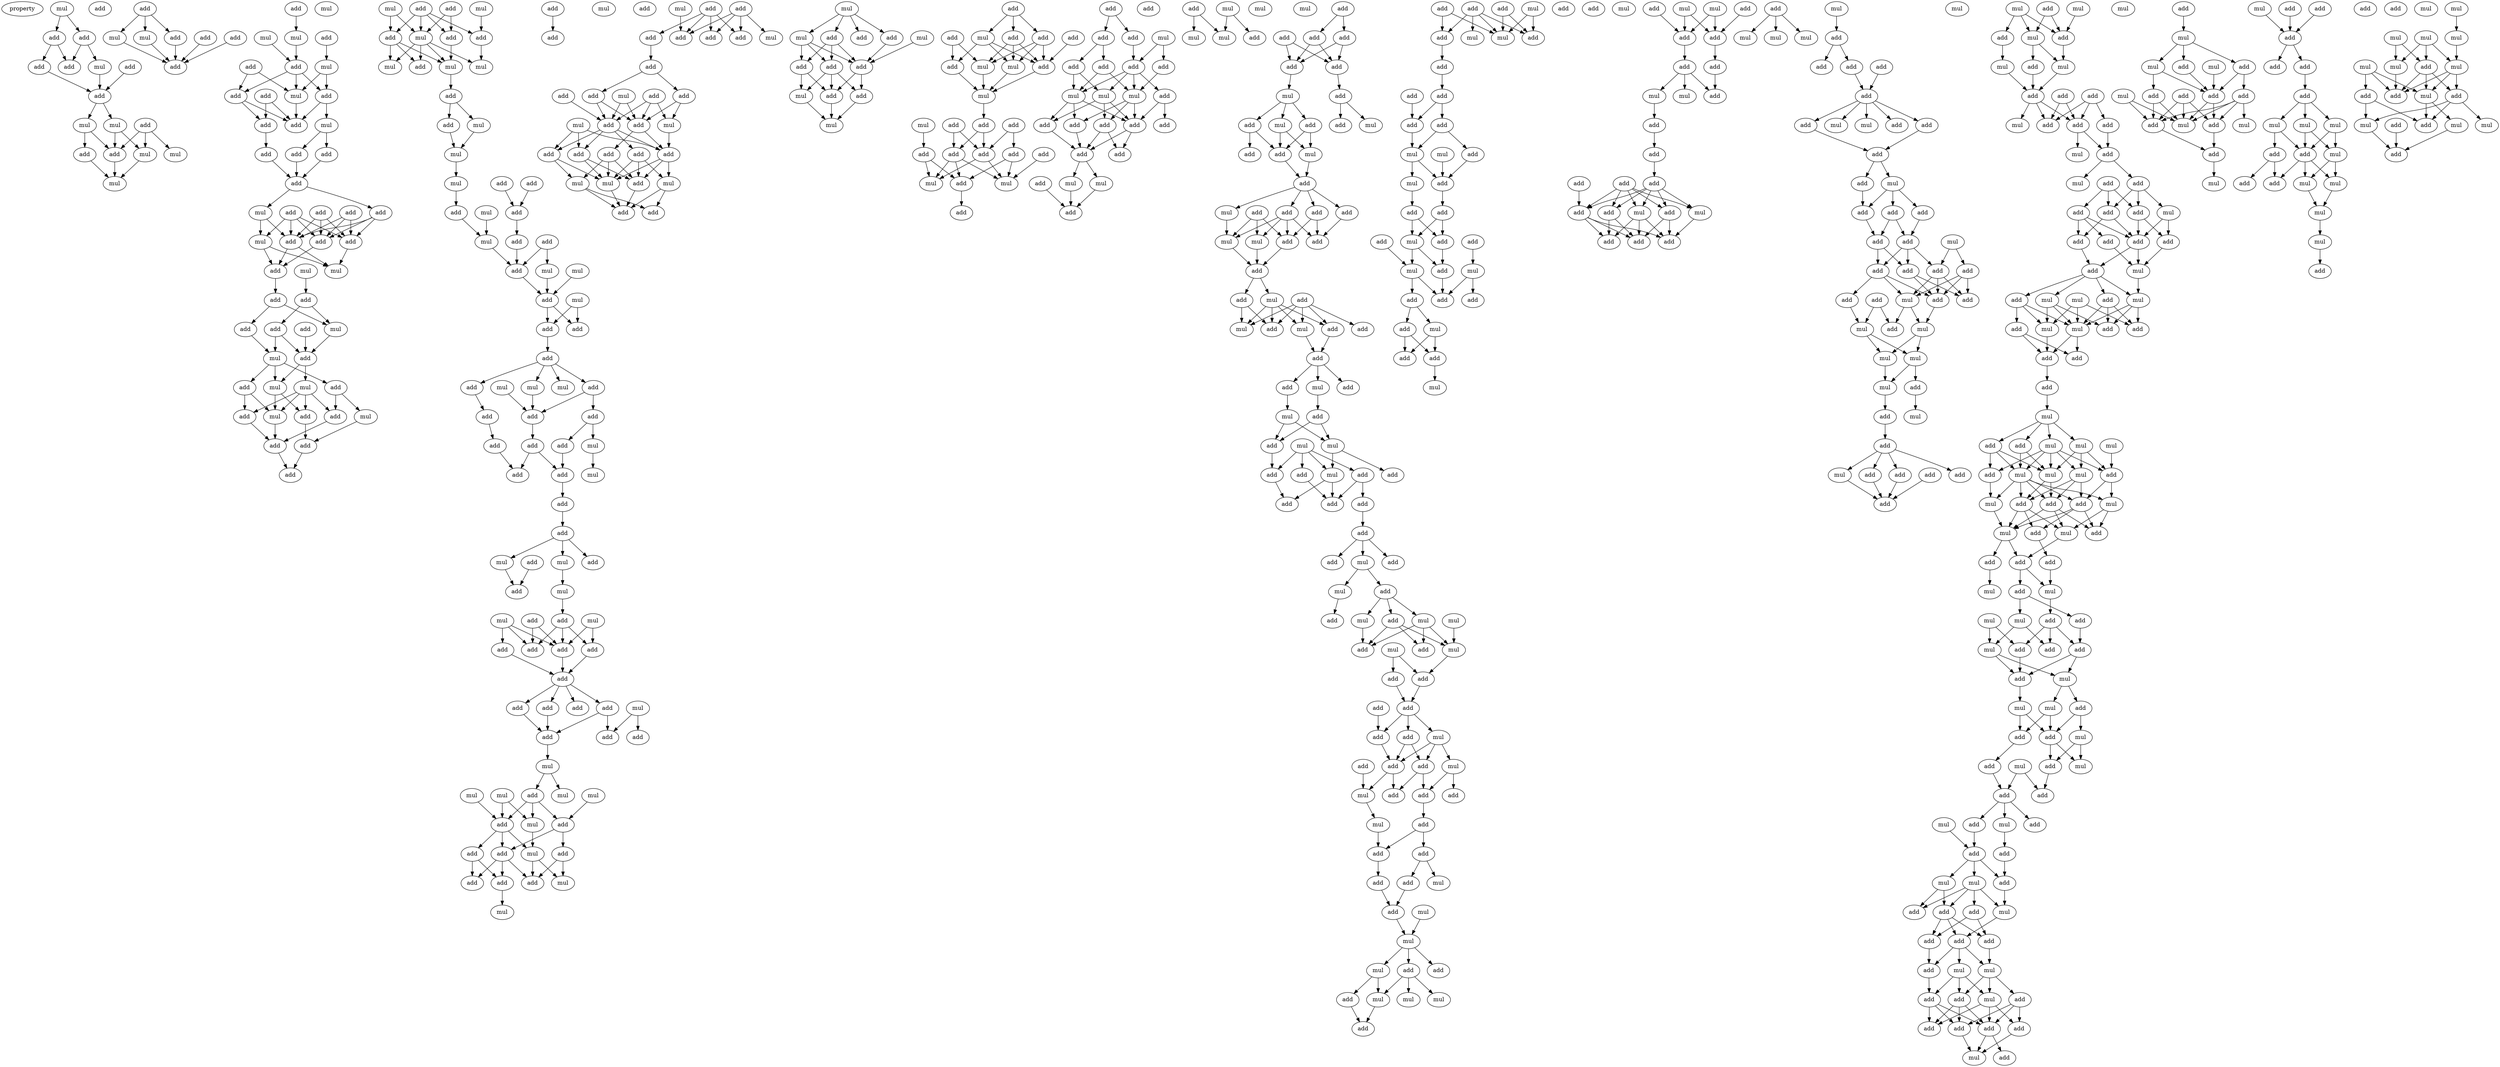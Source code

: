digraph {
    node [fontcolor=black]
    property [mul=2,lf=1.4]
    0 [ label = mul ];
    1 [ label = add ];
    2 [ label = add ];
    3 [ label = mul ];
    4 [ label = add ];
    5 [ label = add ];
    6 [ label = add ];
    7 [ label = add ];
    8 [ label = mul ];
    9 [ label = mul ];
    10 [ label = add ];
    11 [ label = mul ];
    12 [ label = mul ];
    13 [ label = add ];
    14 [ label = add ];
    15 [ label = add ];
    16 [ label = mul ];
    17 [ label = add ];
    18 [ label = add ];
    19 [ label = mul ];
    20 [ label = mul ];
    21 [ label = add ];
    22 [ label = add ];
    23 [ label = add ];
    24 [ label = add ];
    25 [ label = mul ];
    26 [ label = add ];
    27 [ label = mul ];
    28 [ label = add ];
    29 [ label = mul ];
    30 [ label = add ];
    31 [ label = add ];
    32 [ label = mul ];
    33 [ label = mul ];
    34 [ label = add ];
    35 [ label = add ];
    36 [ label = add ];
    37 [ label = mul ];
    38 [ label = add ];
    39 [ label = add ];
    40 [ label = add ];
    41 [ label = add ];
    42 [ label = add ];
    43 [ label = mul ];
    44 [ label = add ];
    45 [ label = add ];
    46 [ label = add ];
    47 [ label = add ];
    48 [ label = mul ];
    49 [ label = add ];
    50 [ label = add ];
    51 [ label = add ];
    52 [ label = add ];
    53 [ label = mul ];
    54 [ label = mul ];
    55 [ label = add ];
    56 [ label = add ];
    57 [ label = mul ];
    58 [ label = add ];
    59 [ label = add ];
    60 [ label = add ];
    61 [ label = add ];
    62 [ label = mul ];
    63 [ label = add ];
    64 [ label = mul ];
    65 [ label = mul ];
    66 [ label = add ];
    67 [ label = mul ];
    68 [ label = add ];
    69 [ label = add ];
    70 [ label = add ];
    71 [ label = mul ];
    72 [ label = add ];
    73 [ label = add ];
    74 [ label = add ];
    75 [ label = mul ];
    76 [ label = add ];
    77 [ label = add ];
    78 [ label = mul ];
    79 [ label = add ];
    80 [ label = mul ];
    81 [ label = add ];
    82 [ label = add ];
    83 [ label = mul ];
    84 [ label = add ];
    85 [ label = mul ];
    86 [ label = mul ];
    87 [ label = add ];
    88 [ label = add ];
    89 [ label = add ];
    90 [ label = mul ];
    91 [ label = mul ];
    92 [ label = add ];
    93 [ label = add ];
    94 [ label = mul ];
    95 [ label = add ];
    96 [ label = add ];
    97 [ label = add ];
    98 [ label = mul ];
    99 [ label = add ];
    100 [ label = add ];
    101 [ label = mul ];
    102 [ label = add ];
    103 [ label = mul ];
    104 [ label = mul ];
    105 [ label = mul ];
    106 [ label = add ];
    107 [ label = add ];
    108 [ label = add ];
    109 [ label = add ];
    110 [ label = add ];
    111 [ label = mul ];
    112 [ label = mul ];
    113 [ label = add ];
    114 [ label = mul ];
    115 [ label = add ];
    116 [ label = add ];
    117 [ label = add ];
    118 [ label = mul ];
    119 [ label = add ];
    120 [ label = mul ];
    121 [ label = add ];
    122 [ label = add ];
    123 [ label = add ];
    124 [ label = mul ];
    125 [ label = add ];
    126 [ label = add ];
    127 [ label = add ];
    128 [ label = add ];
    129 [ label = add ];
    130 [ label = mul ];
    131 [ label = add ];
    132 [ label = mul ];
    133 [ label = add ];
    134 [ label = mul ];
    135 [ label = mul ];
    136 [ label = mul ];
    137 [ label = add ];
    138 [ label = add ];
    139 [ label = add ];
    140 [ label = add ];
    141 [ label = add ];
    142 [ label = add ];
    143 [ label = add ];
    144 [ label = add ];
    145 [ label = add ];
    146 [ label = mul ];
    147 [ label = add ];
    148 [ label = add ];
    149 [ label = add ];
    150 [ label = add ];
    151 [ label = add ];
    152 [ label = mul ];
    153 [ label = mul ];
    154 [ label = mul ];
    155 [ label = mul ];
    156 [ label = mul ];
    157 [ label = add ];
    158 [ label = add ];
    159 [ label = mul ];
    160 [ label = add ];
    161 [ label = add ];
    162 [ label = add ];
    163 [ label = mul ];
    164 [ label = add ];
    165 [ label = mul ];
    166 [ label = add ];
    167 [ label = add ];
    168 [ label = add ];
    169 [ label = mul ];
    170 [ label = add ];
    171 [ label = add ];
    172 [ label = mul ];
    173 [ label = add ];
    174 [ label = add ];
    175 [ label = mul ];
    176 [ label = add ];
    177 [ label = add ];
    178 [ label = add ];
    179 [ label = add ];
    180 [ label = mul ];
    181 [ label = add ];
    182 [ label = add ];
    183 [ label = add ];
    184 [ label = mul ];
    185 [ label = add ];
    186 [ label = add ];
    187 [ label = mul ];
    188 [ label = add ];
    189 [ label = add ];
    190 [ label = add ];
    191 [ label = add ];
    192 [ label = add ];
    193 [ label = mul ];
    194 [ label = mul ];
    195 [ label = add ];
    196 [ label = mul ];
    197 [ label = add ];
    198 [ label = add ];
    199 [ label = mul ];
    200 [ label = add ];
    201 [ label = mul ];
    202 [ label = mul ];
    203 [ label = add ];
    204 [ label = add ];
    205 [ label = add ];
    206 [ label = add ];
    207 [ label = add ];
    208 [ label = add ];
    209 [ label = add ];
    210 [ label = mul ];
    211 [ label = mul ];
    212 [ label = add ];
    213 [ label = add ];
    214 [ label = add ];
    215 [ label = mul ];
    216 [ label = add ];
    217 [ label = add ];
    218 [ label = mul ];
    219 [ label = add ];
    220 [ label = mul ];
    221 [ label = add ];
    222 [ label = mul ];
    223 [ label = mul ];
    224 [ label = add ];
    225 [ label = add ];
    226 [ label = add ];
    227 [ label = add ];
    228 [ label = add ];
    229 [ label = add ];
    230 [ label = add ];
    231 [ label = add ];
    232 [ label = add ];
    233 [ label = mul ];
    234 [ label = mul ];
    235 [ label = add ];
    236 [ label = add ];
    237 [ label = mul ];
    238 [ label = add ];
    239 [ label = add ];
    240 [ label = add ];
    241 [ label = add ];
    242 [ label = add ];
    243 [ label = add ];
    244 [ label = mul ];
    245 [ label = mul ];
    246 [ label = add ];
    247 [ label = mul ];
    248 [ label = add ];
    249 [ label = add ];
    250 [ label = add ];
    251 [ label = add ];
    252 [ label = add ];
    253 [ label = add ];
    254 [ label = add ];
    255 [ label = add ];
    256 [ label = add ];
    257 [ label = mul ];
    258 [ label = mul ];
    259 [ label = add ];
    260 [ label = add ];
    261 [ label = mul ];
    262 [ label = mul ];
    263 [ label = add ];
    264 [ label = mul ];
    265 [ label = mul ];
    266 [ label = mul ];
    267 [ label = add ];
    268 [ label = add ];
    269 [ label = add ];
    270 [ label = add ];
    271 [ label = add ];
    272 [ label = add ];
    273 [ label = add ];
    274 [ label = mul ];
    275 [ label = add ];
    276 [ label = mul ];
    277 [ label = add ];
    278 [ label = add ];
    279 [ label = mul ];
    280 [ label = mul ];
    281 [ label = add ];
    282 [ label = add ];
    283 [ label = add ];
    284 [ label = add ];
    285 [ label = add ];
    286 [ label = add ];
    287 [ label = mul ];
    288 [ label = add ];
    289 [ label = mul ];
    290 [ label = mul ];
    291 [ label = add ];
    292 [ label = add ];
    293 [ label = add ];
    294 [ label = add ];
    295 [ label = mul ];
    296 [ label = add ];
    297 [ label = add ];
    298 [ label = mul ];
    299 [ label = add ];
    300 [ label = add ];
    301 [ label = mul ];
    302 [ label = add ];
    303 [ label = mul ];
    304 [ label = add ];
    305 [ label = add ];
    306 [ label = mul ];
    307 [ label = add ];
    308 [ label = add ];
    309 [ label = mul ];
    310 [ label = mul ];
    311 [ label = add ];
    312 [ label = add ];
    313 [ label = add ];
    314 [ label = mul ];
    315 [ label = add ];
    316 [ label = add ];
    317 [ label = add ];
    318 [ label = add ];
    319 [ label = add ];
    320 [ label = add ];
    321 [ label = mul ];
    322 [ label = add ];
    323 [ label = mul ];
    324 [ label = add ];
    325 [ label = mul ];
    326 [ label = mul ];
    327 [ label = mul ];
    328 [ label = add ];
    329 [ label = add ];
    330 [ label = mul ];
    331 [ label = add ];
    332 [ label = add ];
    333 [ label = mul ];
    334 [ label = add ];
    335 [ label = add ];
    336 [ label = add ];
    337 [ label = add ];
    338 [ label = add ];
    339 [ label = add ];
    340 [ label = mul ];
    341 [ label = mul ];
    342 [ label = add ];
    343 [ label = add ];
    344 [ label = add ];
    345 [ label = add ];
    346 [ label = add ];
    347 [ label = mul ];
    348 [ label = add ];
    349 [ label = add ];
    350 [ label = mul ];
    351 [ label = add ];
    352 [ label = add ];
    353 [ label = add ];
    354 [ label = mul ];
    355 [ label = add ];
    356 [ label = add ];
    357 [ label = mul ];
    358 [ label = mul ];
    359 [ label = mul ];
    360 [ label = add ];
    361 [ label = add ];
    362 [ label = mul ];
    363 [ label = add ];
    364 [ label = mul ];
    365 [ label = mul ];
    366 [ label = add ];
    367 [ label = add ];
    368 [ label = add ];
    369 [ label = add ];
    370 [ label = mul ];
    371 [ label = add ];
    372 [ label = mul ];
    373 [ label = mul ];
    374 [ label = add ];
    375 [ label = add ];
    376 [ label = add ];
    377 [ label = add ];
    378 [ label = add ];
    379 [ label = add ];
    380 [ label = add ];
    381 [ label = mul ];
    382 [ label = add ];
    383 [ label = add ];
    384 [ label = mul ];
    385 [ label = add ];
    386 [ label = mul ];
    387 [ label = add ];
    388 [ label = add ];
    389 [ label = add ];
    390 [ label = add ];
    391 [ label = add ];
    392 [ label = mul ];
    393 [ label = mul ];
    394 [ label = mul ];
    395 [ label = add ];
    396 [ label = add ];
    397 [ label = add ];
    398 [ label = add ];
    399 [ label = add ];
    400 [ label = mul ];
    401 [ label = add ];
    402 [ label = mul ];
    403 [ label = add ];
    404 [ label = mul ];
    405 [ label = mul ];
    406 [ label = mul ];
    407 [ label = add ];
    408 [ label = add ];
    409 [ label = add ];
    410 [ label = add ];
    411 [ label = add ];
    412 [ label = add ];
    413 [ label = add ];
    414 [ label = mul ];
    415 [ label = mul ];
    416 [ label = add ];
    417 [ label = add ];
    418 [ label = add ];
    419 [ label = add ];
    420 [ label = add ];
    421 [ label = add ];
    422 [ label = add ];
    423 [ label = mul ];
    424 [ label = mul ];
    425 [ label = add ];
    426 [ label = add ];
    427 [ label = add ];
    428 [ label = add ];
    429 [ label = add ];
    430 [ label = mul ];
    431 [ label = mul ];
    432 [ label = mul ];
    433 [ label = mul ];
    434 [ label = add ];
    435 [ label = add ];
    436 [ label = mul ];
    437 [ label = add ];
    438 [ label = add ];
    439 [ label = add ];
    440 [ label = add ];
    441 [ label = mul ];
    442 [ label = mul ];
    443 [ label = add ];
    444 [ label = add ];
    445 [ label = add ];
    446 [ label = add ];
    447 [ label = mul ];
    448 [ label = add ];
    449 [ label = add ];
    450 [ label = add ];
    451 [ label = add ];
    452 [ label = mul ];
    453 [ label = add ];
    454 [ label = add ];
    455 [ label = add ];
    456 [ label = add ];
    457 [ label = add ];
    458 [ label = add ];
    459 [ label = add ];
    460 [ label = add ];
    461 [ label = mul ];
    462 [ label = add ];
    463 [ label = add ];
    464 [ label = mul ];
    465 [ label = mul ];
    466 [ label = mul ];
    467 [ label = mul ];
    468 [ label = mul ];
    469 [ label = add ];
    470 [ label = mul ];
    471 [ label = add ];
    472 [ label = add ];
    473 [ label = add ];
    474 [ label = add ];
    475 [ label = mul ];
    476 [ label = add ];
    477 [ label = add ];
    478 [ label = add ];
    479 [ label = mul ];
    480 [ label = add ];
    481 [ label = mul ];
    482 [ label = add ];
    483 [ label = add ];
    484 [ label = mul ];
    485 [ label = mul ];
    486 [ label = mul ];
    487 [ label = add ];
    488 [ label = add ];
    489 [ label = add ];
    490 [ label = add ];
    491 [ label = add ];
    492 [ label = add ];
    493 [ label = mul ];
    494 [ label = add ];
    495 [ label = add ];
    496 [ label = mul ];
    497 [ label = mul ];
    498 [ label = add ];
    499 [ label = add ];
    500 [ label = add ];
    501 [ label = add ];
    502 [ label = add ];
    503 [ label = mul ];
    504 [ label = add ];
    505 [ label = add ];
    506 [ label = add ];
    507 [ label = add ];
    508 [ label = add ];
    509 [ label = mul ];
    510 [ label = mul ];
    511 [ label = add ];
    512 [ label = add ];
    513 [ label = mul ];
    514 [ label = mul ];
    515 [ label = add ];
    516 [ label = mul ];
    517 [ label = add ];
    518 [ label = mul ];
    519 [ label = add ];
    520 [ label = mul ];
    521 [ label = add ];
    522 [ label = add ];
    523 [ label = add ];
    524 [ label = mul ];
    525 [ label = add ];
    526 [ label = mul ];
    527 [ label = add ];
    528 [ label = mul ];
    529 [ label = mul ];
    530 [ label = add ];
    531 [ label = mul ];
    532 [ label = mul ];
    533 [ label = add ];
    534 [ label = mul ];
    535 [ label = mul ];
    536 [ label = add ];
    537 [ label = mul ];
    538 [ label = add ];
    539 [ label = add ];
    540 [ label = add ];
    541 [ label = mul ];
    542 [ label = add ];
    543 [ label = mul ];
    544 [ label = add ];
    545 [ label = add ];
    546 [ label = add ];
    547 [ label = add ];
    548 [ label = mul ];
    549 [ label = mul ];
    550 [ label = mul ];
    551 [ label = add ];
    552 [ label = add ];
    553 [ label = mul ];
    554 [ label = add ];
    555 [ label = add ];
    556 [ label = mul ];
    557 [ label = add ];
    558 [ label = add ];
    559 [ label = mul ];
    560 [ label = mul ];
    561 [ label = mul ];
    562 [ label = add ];
    563 [ label = add ];
    564 [ label = mul ];
    565 [ label = add ];
    566 [ label = add ];
    567 [ label = mul ];
    568 [ label = mul ];
    569 [ label = add ];
    570 [ label = add ];
    571 [ label = add ];
    572 [ label = mul ];
    573 [ label = add ];
    574 [ label = add ];
    575 [ label = mul ];
    576 [ label = add ];
    577 [ label = add ];
    578 [ label = mul ];
    579 [ label = add ];
    580 [ label = mul ];
    581 [ label = add ];
    582 [ label = add ];
    583 [ label = add ];
    584 [ label = mul ];
    585 [ label = add ];
    586 [ label = add ];
    587 [ label = add ];
    588 [ label = mul ];
    589 [ label = mul ];
    590 [ label = add ];
    591 [ label = mul ];
    592 [ label = add ];
    593 [ label = add ];
    594 [ label = add ];
    595 [ label = add ];
    596 [ label = add ];
    597 [ label = add ];
    598 [ label = add ];
    599 [ label = add ];
    600 [ label = mul ];
    601 [ label = add ];
    602 [ label = mul ];
    603 [ label = add ];
    604 [ label = mul ];
    605 [ label = mul ];
    606 [ label = add ];
    607 [ label = mul ];
    608 [ label = add ];
    609 [ label = add ];
    610 [ label = add ];
    611 [ label = add ];
    612 [ label = add ];
    613 [ label = mul ];
    614 [ label = mul ];
    615 [ label = add ];
    616 [ label = add ];
    617 [ label = mul ];
    618 [ label = add ];
    619 [ label = mul ];
    620 [ label = add ];
    621 [ label = add ];
    622 [ label = add ];
    623 [ label = add ];
    624 [ label = add ];
    625 [ label = add ];
    626 [ label = mul ];
    627 [ label = mul ];
    628 [ label = mul ];
    629 [ label = add ];
    630 [ label = add ];
    631 [ label = mul ];
    632 [ label = add ];
    633 [ label = add ];
    634 [ label = add ];
    635 [ label = mul ];
    636 [ label = mul ];
    637 [ label = mul ];
    638 [ label = mul ];
    639 [ label = mul ];
    640 [ label = add ];
    641 [ label = mul ];
    642 [ label = mul ];
    643 [ label = mul ];
    644 [ label = mul ];
    645 [ label = mul ];
    646 [ label = add ];
    647 [ label = mul ];
    648 [ label = mul ];
    649 [ label = mul ];
    650 [ label = add ];
    651 [ label = add ];
    652 [ label = add ];
    653 [ label = mul ];
    654 [ label = mul ];
    655 [ label = add ];
    656 [ label = add ];
    657 [ label = mul ];
    658 [ label = add ];
    0 -> 1 [ name = 0 ];
    0 -> 2 [ name = 1 ];
    1 -> 3 [ name = 2 ];
    1 -> 4 [ name = 3 ];
    2 -> 4 [ name = 4 ];
    2 -> 6 [ name = 5 ];
    3 -> 7 [ name = 6 ];
    5 -> 7 [ name = 7 ];
    6 -> 7 [ name = 8 ];
    7 -> 8 [ name = 9 ];
    7 -> 9 [ name = 10 ];
    8 -> 13 [ name = 11 ];
    8 -> 15 [ name = 12 ];
    9 -> 12 [ name = 13 ];
    9 -> 15 [ name = 14 ];
    10 -> 11 [ name = 15 ];
    10 -> 12 [ name = 16 ];
    10 -> 15 [ name = 17 ];
    12 -> 16 [ name = 18 ];
    13 -> 16 [ name = 19 ];
    15 -> 16 [ name = 20 ];
    17 -> 19 [ name = 21 ];
    17 -> 20 [ name = 22 ];
    17 -> 22 [ name = 23 ];
    18 -> 23 [ name = 24 ];
    19 -> 23 [ name = 25 ];
    20 -> 23 [ name = 26 ];
    21 -> 23 [ name = 27 ];
    22 -> 23 [ name = 28 ];
    24 -> 25 [ name = 29 ];
    25 -> 28 [ name = 30 ];
    26 -> 29 [ name = 31 ];
    27 -> 28 [ name = 32 ];
    28 -> 31 [ name = 33 ];
    28 -> 33 [ name = 34 ];
    28 -> 35 [ name = 35 ];
    29 -> 31 [ name = 36 ];
    29 -> 33 [ name = 37 ];
    30 -> 33 [ name = 38 ];
    30 -> 35 [ name = 39 ];
    31 -> 37 [ name = 40 ];
    31 -> 38 [ name = 41 ];
    33 -> 38 [ name = 42 ];
    34 -> 36 [ name = 43 ];
    34 -> 38 [ name = 44 ];
    35 -> 36 [ name = 45 ];
    35 -> 38 [ name = 46 ];
    36 -> 39 [ name = 47 ];
    37 -> 40 [ name = 48 ];
    37 -> 41 [ name = 49 ];
    39 -> 42 [ name = 50 ];
    40 -> 42 [ name = 51 ];
    41 -> 42 [ name = 52 ];
    42 -> 43 [ name = 53 ];
    42 -> 46 [ name = 54 ];
    43 -> 48 [ name = 55 ];
    43 -> 51 [ name = 56 ];
    44 -> 49 [ name = 57 ];
    44 -> 50 [ name = 58 ];
    44 -> 51 [ name = 59 ];
    45 -> 48 [ name = 60 ];
    45 -> 49 [ name = 61 ];
    45 -> 50 [ name = 62 ];
    45 -> 51 [ name = 63 ];
    46 -> 49 [ name = 64 ];
    46 -> 50 [ name = 65 ];
    46 -> 51 [ name = 66 ];
    47 -> 49 [ name = 67 ];
    47 -> 50 [ name = 68 ];
    47 -> 51 [ name = 69 ];
    48 -> 52 [ name = 70 ];
    48 -> 54 [ name = 71 ];
    49 -> 54 [ name = 72 ];
    50 -> 52 [ name = 73 ];
    51 -> 52 [ name = 74 ];
    51 -> 54 [ name = 75 ];
    52 -> 55 [ name = 76 ];
    53 -> 56 [ name = 77 ];
    55 -> 57 [ name = 78 ];
    55 -> 58 [ name = 79 ];
    56 -> 57 [ name = 80 ];
    56 -> 60 [ name = 81 ];
    57 -> 61 [ name = 82 ];
    58 -> 62 [ name = 83 ];
    59 -> 61 [ name = 84 ];
    60 -> 61 [ name = 85 ];
    60 -> 62 [ name = 86 ];
    61 -> 64 [ name = 87 ];
    61 -> 65 [ name = 88 ];
    62 -> 63 [ name = 89 ];
    62 -> 64 [ name = 90 ];
    62 -> 66 [ name = 91 ];
    63 -> 67 [ name = 92 ];
    63 -> 70 [ name = 93 ];
    64 -> 67 [ name = 94 ];
    64 -> 69 [ name = 95 ];
    65 -> 67 [ name = 96 ];
    65 -> 68 [ name = 97 ];
    65 -> 69 [ name = 98 ];
    65 -> 70 [ name = 99 ];
    66 -> 68 [ name = 100 ];
    66 -> 71 [ name = 101 ];
    67 -> 72 [ name = 102 ];
    68 -> 72 [ name = 103 ];
    69 -> 73 [ name = 104 ];
    70 -> 72 [ name = 105 ];
    71 -> 73 [ name = 106 ];
    72 -> 77 [ name = 107 ];
    73 -> 77 [ name = 108 ];
    74 -> 80 [ name = 109 ];
    74 -> 81 [ name = 110 ];
    75 -> 82 [ name = 111 ];
    76 -> 79 [ name = 112 ];
    76 -> 80 [ name = 113 ];
    76 -> 81 [ name = 114 ];
    76 -> 82 [ name = 115 ];
    78 -> 79 [ name = 116 ];
    78 -> 80 [ name = 117 ];
    79 -> 84 [ name = 118 ];
    79 -> 85 [ name = 119 ];
    79 -> 86 [ name = 120 ];
    80 -> 83 [ name = 121 ];
    80 -> 84 [ name = 122 ];
    80 -> 85 [ name = 123 ];
    80 -> 86 [ name = 124 ];
    81 -> 85 [ name = 125 ];
    82 -> 83 [ name = 126 ];
    85 -> 87 [ name = 127 ];
    87 -> 88 [ name = 128 ];
    87 -> 90 [ name = 129 ];
    88 -> 91 [ name = 130 ];
    89 -> 92 [ name = 131 ];
    90 -> 91 [ name = 132 ];
    91 -> 94 [ name = 133 ];
    93 -> 96 [ name = 134 ];
    94 -> 97 [ name = 135 ];
    95 -> 96 [ name = 136 ];
    96 -> 99 [ name = 137 ];
    97 -> 101 [ name = 138 ];
    98 -> 101 [ name = 139 ];
    99 -> 102 [ name = 140 ];
    100 -> 102 [ name = 141 ];
    100 -> 103 [ name = 142 ];
    101 -> 102 [ name = 143 ];
    102 -> 106 [ name = 144 ];
    103 -> 106 [ name = 145 ];
    104 -> 106 [ name = 146 ];
    105 -> 107 [ name = 147 ];
    105 -> 108 [ name = 148 ];
    106 -> 107 [ name = 149 ];
    106 -> 108 [ name = 150 ];
    108 -> 109 [ name = 151 ];
    109 -> 110 [ name = 152 ];
    109 -> 111 [ name = 153 ];
    109 -> 113 [ name = 154 ];
    109 -> 114 [ name = 155 ];
    110 -> 115 [ name = 156 ];
    110 -> 116 [ name = 157 ];
    111 -> 115 [ name = 158 ];
    112 -> 115 [ name = 159 ];
    113 -> 117 [ name = 160 ];
    115 -> 119 [ name = 161 ];
    116 -> 120 [ name = 162 ];
    116 -> 122 [ name = 163 ];
    117 -> 121 [ name = 164 ];
    119 -> 125 [ name = 165 ];
    119 -> 126 [ name = 166 ];
    120 -> 124 [ name = 167 ];
    121 -> 125 [ name = 168 ];
    122 -> 126 [ name = 169 ];
    126 -> 127 [ name = 170 ];
    127 -> 128 [ name = 171 ];
    128 -> 130 [ name = 172 ];
    128 -> 131 [ name = 173 ];
    128 -> 132 [ name = 174 ];
    129 -> 133 [ name = 175 ];
    130 -> 134 [ name = 176 ];
    132 -> 133 [ name = 177 ];
    134 -> 137 [ name = 178 ];
    135 -> 139 [ name = 179 ];
    135 -> 140 [ name = 180 ];
    135 -> 141 [ name = 181 ];
    136 -> 140 [ name = 182 ];
    136 -> 142 [ name = 183 ];
    137 -> 140 [ name = 184 ];
    137 -> 141 [ name = 185 ];
    137 -> 142 [ name = 186 ];
    138 -> 140 [ name = 187 ];
    138 -> 141 [ name = 188 ];
    139 -> 143 [ name = 189 ];
    140 -> 143 [ name = 190 ];
    142 -> 143 [ name = 191 ];
    143 -> 144 [ name = 192 ];
    143 -> 145 [ name = 193 ];
    143 -> 147 [ name = 194 ];
    143 -> 148 [ name = 195 ];
    144 -> 151 [ name = 196 ];
    145 -> 151 [ name = 197 ];
    146 -> 149 [ name = 198 ];
    146 -> 150 [ name = 199 ];
    148 -> 149 [ name = 200 ];
    148 -> 151 [ name = 201 ];
    151 -> 152 [ name = 202 ];
    152 -> 155 [ name = 203 ];
    152 -> 157 [ name = 204 ];
    153 -> 160 [ name = 205 ];
    154 -> 158 [ name = 206 ];
    154 -> 159 [ name = 207 ];
    156 -> 158 [ name = 208 ];
    157 -> 158 [ name = 209 ];
    157 -> 159 [ name = 210 ];
    157 -> 160 [ name = 211 ];
    158 -> 162 [ name = 212 ];
    158 -> 163 [ name = 213 ];
    158 -> 164 [ name = 214 ];
    159 -> 163 [ name = 215 ];
    160 -> 161 [ name = 216 ];
    160 -> 164 [ name = 217 ];
    161 -> 165 [ name = 218 ];
    161 -> 166 [ name = 219 ];
    162 -> 167 [ name = 220 ];
    162 -> 168 [ name = 221 ];
    163 -> 165 [ name = 222 ];
    163 -> 166 [ name = 223 ];
    164 -> 166 [ name = 224 ];
    164 -> 167 [ name = 225 ];
    164 -> 168 [ name = 226 ];
    168 -> 169 [ name = 227 ];
    170 -> 173 [ name = 228 ];
    170 -> 174 [ name = 229 ];
    170 -> 176 [ name = 230 ];
    170 -> 177 [ name = 231 ];
    171 -> 174 [ name = 232 ];
    171 -> 175 [ name = 233 ];
    171 -> 176 [ name = 234 ];
    171 -> 177 [ name = 235 ];
    172 -> 174 [ name = 236 ];
    173 -> 178 [ name = 237 ];
    178 -> 179 [ name = 238 ];
    178 -> 183 [ name = 239 ];
    179 -> 184 [ name = 240 ];
    179 -> 185 [ name = 241 ];
    180 -> 185 [ name = 242 ];
    180 -> 186 [ name = 243 ];
    181 -> 184 [ name = 244 ];
    181 -> 185 [ name = 245 ];
    181 -> 186 [ name = 246 ];
    182 -> 186 [ name = 247 ];
    183 -> 185 [ name = 248 ];
    183 -> 186 [ name = 249 ];
    184 -> 192 [ name = 250 ];
    185 -> 191 [ name = 251 ];
    185 -> 192 [ name = 252 ];
    186 -> 188 [ name = 253 ];
    186 -> 189 [ name = 254 ];
    186 -> 190 [ name = 255 ];
    186 -> 192 [ name = 256 ];
    187 -> 188 [ name = 257 ];
    187 -> 189 [ name = 258 ];
    187 -> 192 [ name = 259 ];
    188 -> 193 [ name = 260 ];
    188 -> 194 [ name = 261 ];
    189 -> 193 [ name = 262 ];
    189 -> 195 [ name = 263 ];
    190 -> 193 [ name = 264 ];
    190 -> 195 [ name = 265 ];
    190 -> 196 [ name = 266 ];
    191 -> 193 [ name = 267 ];
    191 -> 194 [ name = 268 ];
    191 -> 195 [ name = 269 ];
    192 -> 193 [ name = 270 ];
    192 -> 195 [ name = 271 ];
    192 -> 196 [ name = 272 ];
    193 -> 198 [ name = 273 ];
    194 -> 197 [ name = 274 ];
    194 -> 198 [ name = 275 ];
    195 -> 198 [ name = 276 ];
    196 -> 197 [ name = 277 ];
    196 -> 198 [ name = 278 ];
    199 -> 200 [ name = 279 ];
    199 -> 202 [ name = 280 ];
    199 -> 203 [ name = 281 ];
    199 -> 204 [ name = 282 ];
    201 -> 205 [ name = 283 ];
    202 -> 205 [ name = 284 ];
    202 -> 206 [ name = 285 ];
    202 -> 207 [ name = 286 ];
    203 -> 205 [ name = 287 ];
    203 -> 206 [ name = 288 ];
    203 -> 207 [ name = 289 ];
    204 -> 205 [ name = 290 ];
    205 -> 208 [ name = 291 ];
    205 -> 209 [ name = 292 ];
    206 -> 209 [ name = 293 ];
    206 -> 210 [ name = 294 ];
    207 -> 208 [ name = 295 ];
    207 -> 209 [ name = 296 ];
    207 -> 210 [ name = 297 ];
    208 -> 211 [ name = 298 ];
    209 -> 211 [ name = 299 ];
    210 -> 211 [ name = 300 ];
    212 -> 213 [ name = 301 ];
    212 -> 215 [ name = 302 ];
    212 -> 216 [ name = 303 ];
    213 -> 218 [ name = 304 ];
    213 -> 220 [ name = 305 ];
    213 -> 221 [ name = 306 ];
    214 -> 221 [ name = 307 ];
    215 -> 218 [ name = 308 ];
    215 -> 219 [ name = 309 ];
    215 -> 221 [ name = 310 ];
    216 -> 218 [ name = 311 ];
    216 -> 220 [ name = 312 ];
    216 -> 221 [ name = 313 ];
    217 -> 219 [ name = 314 ];
    217 -> 220 [ name = 315 ];
    218 -> 222 [ name = 316 ];
    219 -> 222 [ name = 317 ];
    220 -> 222 [ name = 318 ];
    221 -> 222 [ name = 319 ];
    222 -> 226 [ name = 320 ];
    223 -> 227 [ name = 321 ];
    224 -> 230 [ name = 322 ];
    224 -> 231 [ name = 323 ];
    225 -> 228 [ name = 324 ];
    225 -> 231 [ name = 325 ];
    226 -> 228 [ name = 326 ];
    226 -> 231 [ name = 327 ];
    227 -> 232 [ name = 328 ];
    227 -> 234 [ name = 329 ];
    228 -> 232 [ name = 330 ];
    228 -> 233 [ name = 331 ];
    228 -> 234 [ name = 332 ];
    229 -> 233 [ name = 333 ];
    230 -> 232 [ name = 334 ];
    230 -> 233 [ name = 335 ];
    231 -> 233 [ name = 336 ];
    231 -> 234 [ name = 337 ];
    232 -> 235 [ name = 338 ];
    236 -> 238 [ name = 339 ];
    236 -> 239 [ name = 340 ];
    237 -> 240 [ name = 341 ];
    237 -> 242 [ name = 342 ];
    238 -> 241 [ name = 343 ];
    238 -> 243 [ name = 344 ];
    239 -> 242 [ name = 345 ];
    240 -> 245 [ name = 346 ];
    241 -> 244 [ name = 347 ];
    241 -> 245 [ name = 348 ];
    242 -> 244 [ name = 349 ];
    242 -> 245 [ name = 350 ];
    242 -> 246 [ name = 351 ];
    242 -> 247 [ name = 352 ];
    243 -> 244 [ name = 353 ];
    243 -> 247 [ name = 354 ];
    244 -> 248 [ name = 355 ];
    244 -> 249 [ name = 356 ];
    244 -> 250 [ name = 357 ];
    245 -> 249 [ name = 358 ];
    245 -> 250 [ name = 359 ];
    245 -> 251 [ name = 360 ];
    246 -> 249 [ name = 361 ];
    246 -> 252 [ name = 362 ];
    247 -> 248 [ name = 363 ];
    247 -> 249 [ name = 364 ];
    247 -> 251 [ name = 365 ];
    248 -> 254 [ name = 366 ];
    249 -> 253 [ name = 367 ];
    249 -> 254 [ name = 368 ];
    250 -> 254 [ name = 369 ];
    251 -> 253 [ name = 370 ];
    251 -> 254 [ name = 371 ];
    254 -> 257 [ name = 372 ];
    254 -> 258 [ name = 373 ];
    255 -> 259 [ name = 374 ];
    257 -> 259 [ name = 375 ];
    258 -> 259 [ name = 376 ];
    260 -> 262 [ name = 377 ];
    260 -> 265 [ name = 378 ];
    261 -> 263 [ name = 379 ];
    261 -> 265 [ name = 380 ];
    267 -> 269 [ name = 381 ];
    267 -> 270 [ name = 382 ];
    268 -> 271 [ name = 383 ];
    268 -> 272 [ name = 384 ];
    269 -> 271 [ name = 385 ];
    269 -> 272 [ name = 386 ];
    270 -> 271 [ name = 387 ];
    270 -> 272 [ name = 388 ];
    271 -> 274 [ name = 389 ];
    272 -> 273 [ name = 390 ];
    273 -> 275 [ name = 391 ];
    273 -> 279 [ name = 392 ];
    274 -> 276 [ name = 393 ];
    274 -> 277 [ name = 394 ];
    274 -> 278 [ name = 395 ];
    276 -> 280 [ name = 396 ];
    276 -> 281 [ name = 397 ];
    277 -> 280 [ name = 398 ];
    277 -> 281 [ name = 399 ];
    278 -> 281 [ name = 400 ];
    278 -> 282 [ name = 401 ];
    280 -> 283 [ name = 402 ];
    281 -> 283 [ name = 403 ];
    283 -> 285 [ name = 404 ];
    283 -> 286 [ name = 405 ];
    283 -> 287 [ name = 406 ];
    283 -> 288 [ name = 407 ];
    284 -> 289 [ name = 408 ];
    284 -> 290 [ name = 409 ];
    284 -> 291 [ name = 410 ];
    285 -> 291 [ name = 411 ];
    285 -> 292 [ name = 412 ];
    286 -> 292 [ name = 413 ];
    287 -> 289 [ name = 414 ];
    288 -> 289 [ name = 415 ];
    288 -> 290 [ name = 416 ];
    288 -> 291 [ name = 417 ];
    288 -> 292 [ name = 418 ];
    289 -> 293 [ name = 419 ];
    290 -> 293 [ name = 420 ];
    291 -> 293 [ name = 421 ];
    293 -> 294 [ name = 422 ];
    293 -> 295 [ name = 423 ];
    294 -> 300 [ name = 424 ];
    294 -> 301 [ name = 425 ];
    295 -> 297 [ name = 426 ];
    295 -> 298 [ name = 427 ];
    295 -> 300 [ name = 428 ];
    295 -> 301 [ name = 429 ];
    296 -> 297 [ name = 430 ];
    296 -> 298 [ name = 431 ];
    296 -> 299 [ name = 432 ];
    296 -> 300 [ name = 433 ];
    296 -> 301 [ name = 434 ];
    297 -> 302 [ name = 435 ];
    298 -> 302 [ name = 436 ];
    302 -> 303 [ name = 437 ];
    302 -> 304 [ name = 438 ];
    302 -> 305 [ name = 439 ];
    303 -> 307 [ name = 440 ];
    304 -> 306 [ name = 441 ];
    306 -> 308 [ name = 442 ];
    306 -> 310 [ name = 443 ];
    307 -> 308 [ name = 444 ];
    307 -> 310 [ name = 445 ];
    308 -> 312 [ name = 446 ];
    309 -> 311 [ name = 447 ];
    309 -> 312 [ name = 448 ];
    309 -> 313 [ name = 449 ];
    309 -> 314 [ name = 450 ];
    310 -> 314 [ name = 451 ];
    310 -> 315 [ name = 452 ];
    311 -> 316 [ name = 453 ];
    311 -> 317 [ name = 454 ];
    312 -> 318 [ name = 455 ];
    313 -> 317 [ name = 456 ];
    314 -> 317 [ name = 457 ];
    314 -> 318 [ name = 458 ];
    316 -> 319 [ name = 459 ];
    319 -> 320 [ name = 460 ];
    319 -> 321 [ name = 461 ];
    319 -> 322 [ name = 462 ];
    321 -> 323 [ name = 463 ];
    321 -> 324 [ name = 464 ];
    323 -> 329 [ name = 465 ];
    324 -> 326 [ name = 466 ];
    324 -> 327 [ name = 467 ];
    324 -> 328 [ name = 468 ];
    325 -> 330 [ name = 469 ];
    326 -> 330 [ name = 470 ];
    326 -> 331 [ name = 471 ];
    326 -> 332 [ name = 472 ];
    327 -> 331 [ name = 473 ];
    328 -> 330 [ name = 474 ];
    328 -> 331 [ name = 475 ];
    328 -> 332 [ name = 476 ];
    330 -> 334 [ name = 477 ];
    333 -> 334 [ name = 478 ];
    333 -> 335 [ name = 479 ];
    334 -> 336 [ name = 480 ];
    335 -> 336 [ name = 481 ];
    336 -> 338 [ name = 482 ];
    336 -> 339 [ name = 483 ];
    336 -> 340 [ name = 484 ];
    337 -> 339 [ name = 485 ];
    338 -> 343 [ name = 486 ];
    338 -> 344 [ name = 487 ];
    339 -> 344 [ name = 488 ];
    340 -> 341 [ name = 489 ];
    340 -> 343 [ name = 490 ];
    340 -> 344 [ name = 491 ];
    341 -> 345 [ name = 492 ];
    341 -> 346 [ name = 493 ];
    342 -> 347 [ name = 494 ];
    343 -> 345 [ name = 495 ];
    343 -> 348 [ name = 496 ];
    344 -> 347 [ name = 497 ];
    344 -> 348 [ name = 498 ];
    345 -> 349 [ name = 499 ];
    347 -> 350 [ name = 500 ];
    349 -> 351 [ name = 501 ];
    349 -> 352 [ name = 502 ];
    350 -> 352 [ name = 503 ];
    351 -> 354 [ name = 504 ];
    351 -> 355 [ name = 505 ];
    352 -> 353 [ name = 506 ];
    353 -> 356 [ name = 507 ];
    355 -> 356 [ name = 508 ];
    356 -> 358 [ name = 509 ];
    357 -> 358 [ name = 510 ];
    358 -> 359 [ name = 511 ];
    358 -> 360 [ name = 512 ];
    358 -> 361 [ name = 513 ];
    359 -> 363 [ name = 514 ];
    359 -> 364 [ name = 515 ];
    361 -> 362 [ name = 516 ];
    361 -> 364 [ name = 517 ];
    361 -> 365 [ name = 518 ];
    363 -> 366 [ name = 519 ];
    364 -> 366 [ name = 520 ];
    367 -> 372 [ name = 521 ];
    367 -> 374 [ name = 522 ];
    368 -> 371 [ name = 523 ];
    368 -> 372 [ name = 524 ];
    369 -> 371 [ name = 525 ];
    369 -> 372 [ name = 526 ];
    369 -> 373 [ name = 527 ];
    369 -> 374 [ name = 528 ];
    370 -> 372 [ name = 529 ];
    370 -> 374 [ name = 530 ];
    371 -> 375 [ name = 531 ];
    375 -> 376 [ name = 532 ];
    376 -> 379 [ name = 533 ];
    376 -> 380 [ name = 534 ];
    378 -> 379 [ name = 535 ];
    379 -> 381 [ name = 536 ];
    380 -> 381 [ name = 537 ];
    380 -> 382 [ name = 538 ];
    381 -> 385 [ name = 539 ];
    381 -> 386 [ name = 540 ];
    382 -> 385 [ name = 541 ];
    384 -> 385 [ name = 542 ];
    385 -> 387 [ name = 543 ];
    386 -> 388 [ name = 544 ];
    387 -> 391 [ name = 545 ];
    387 -> 392 [ name = 546 ];
    388 -> 391 [ name = 547 ];
    388 -> 392 [ name = 548 ];
    389 -> 393 [ name = 549 ];
    390 -> 394 [ name = 550 ];
    391 -> 395 [ name = 551 ];
    392 -> 393 [ name = 552 ];
    392 -> 395 [ name = 553 ];
    393 -> 396 [ name = 554 ];
    393 -> 398 [ name = 555 ];
    394 -> 397 [ name = 556 ];
    394 -> 398 [ name = 557 ];
    395 -> 398 [ name = 558 ];
    396 -> 399 [ name = 559 ];
    396 -> 400 [ name = 560 ];
    399 -> 401 [ name = 561 ];
    399 -> 403 [ name = 562 ];
    400 -> 401 [ name = 563 ];
    400 -> 403 [ name = 564 ];
    403 -> 404 [ name = 565 ];
    405 -> 409 [ name = 566 ];
    405 -> 410 [ name = 567 ];
    406 -> 409 [ name = 568 ];
    406 -> 410 [ name = 569 ];
    407 -> 409 [ name = 570 ];
    408 -> 410 [ name = 571 ];
    409 -> 411 [ name = 572 ];
    410 -> 412 [ name = 573 ];
    411 -> 413 [ name = 574 ];
    411 -> 414 [ name = 575 ];
    411 -> 415 [ name = 576 ];
    412 -> 413 [ name = 577 ];
    414 -> 416 [ name = 578 ];
    416 -> 417 [ name = 579 ];
    417 -> 418 [ name = 580 ];
    418 -> 421 [ name = 581 ];
    418 -> 422 [ name = 582 ];
    418 -> 423 [ name = 583 ];
    418 -> 424 [ name = 584 ];
    418 -> 425 [ name = 585 ];
    419 -> 421 [ name = 586 ];
    419 -> 422 [ name = 587 ];
    419 -> 423 [ name = 588 ];
    419 -> 424 [ name = 589 ];
    419 -> 425 [ name = 590 ];
    420 -> 421 [ name = 591 ];
    421 -> 426 [ name = 592 ];
    421 -> 427 [ name = 593 ];
    421 -> 428 [ name = 594 ];
    422 -> 426 [ name = 595 ];
    422 -> 428 [ name = 596 ];
    423 -> 426 [ name = 597 ];
    424 -> 426 [ name = 598 ];
    424 -> 427 [ name = 599 ];
    424 -> 428 [ name = 600 ];
    425 -> 427 [ name = 601 ];
    425 -> 428 [ name = 602 ];
    429 -> 430 [ name = 603 ];
    429 -> 431 [ name = 604 ];
    429 -> 433 [ name = 605 ];
    432 -> 434 [ name = 606 ];
    434 -> 437 [ name = 607 ];
    434 -> 438 [ name = 608 ];
    435 -> 439 [ name = 609 ];
    438 -> 439 [ name = 610 ];
    439 -> 440 [ name = 611 ];
    439 -> 441 [ name = 612 ];
    439 -> 442 [ name = 613 ];
    439 -> 443 [ name = 614 ];
    439 -> 444 [ name = 615 ];
    440 -> 445 [ name = 616 ];
    444 -> 445 [ name = 617 ];
    445 -> 446 [ name = 618 ];
    445 -> 447 [ name = 619 ];
    446 -> 449 [ name = 620 ];
    447 -> 448 [ name = 621 ];
    447 -> 449 [ name = 622 ];
    447 -> 450 [ name = 623 ];
    448 -> 451 [ name = 624 ];
    449 -> 453 [ name = 625 ];
    450 -> 451 [ name = 626 ];
    450 -> 453 [ name = 627 ];
    451 -> 454 [ name = 628 ];
    451 -> 455 [ name = 629 ];
    451 -> 457 [ name = 630 ];
    452 -> 454 [ name = 631 ];
    452 -> 456 [ name = 632 ];
    453 -> 455 [ name = 633 ];
    453 -> 457 [ name = 634 ];
    454 -> 459 [ name = 635 ];
    454 -> 461 [ name = 636 ];
    454 -> 462 [ name = 637 ];
    455 -> 459 [ name = 638 ];
    455 -> 462 [ name = 639 ];
    456 -> 459 [ name = 640 ];
    456 -> 461 [ name = 641 ];
    456 -> 462 [ name = 642 ];
    457 -> 460 [ name = 643 ];
    457 -> 461 [ name = 644 ];
    457 -> 462 [ name = 645 ];
    458 -> 463 [ name = 646 ];
    458 -> 464 [ name = 647 ];
    460 -> 464 [ name = 648 ];
    461 -> 463 [ name = 649 ];
    461 -> 465 [ name = 650 ];
    462 -> 465 [ name = 651 ];
    464 -> 466 [ name = 652 ];
    464 -> 467 [ name = 653 ];
    465 -> 466 [ name = 654 ];
    465 -> 467 [ name = 655 ];
    466 -> 468 [ name = 656 ];
    467 -> 468 [ name = 657 ];
    467 -> 469 [ name = 658 ];
    468 -> 471 [ name = 659 ];
    469 -> 470 [ name = 660 ];
    471 -> 472 [ name = 661 ];
    472 -> 474 [ name = 662 ];
    472 -> 475 [ name = 663 ];
    472 -> 476 [ name = 664 ];
    472 -> 477 [ name = 665 ];
    473 -> 478 [ name = 666 ];
    475 -> 478 [ name = 667 ];
    476 -> 478 [ name = 668 ];
    477 -> 478 [ name = 669 ];
    479 -> 482 [ name = 670 ];
    479 -> 483 [ name = 671 ];
    479 -> 484 [ name = 672 ];
    480 -> 483 [ name = 673 ];
    480 -> 484 [ name = 674 ];
    481 -> 483 [ name = 675 ];
    482 -> 486 [ name = 676 ];
    483 -> 485 [ name = 677 ];
    484 -> 485 [ name = 678 ];
    484 -> 487 [ name = 679 ];
    485 -> 488 [ name = 680 ];
    486 -> 488 [ name = 681 ];
    487 -> 488 [ name = 682 ];
    488 -> 492 [ name = 683 ];
    488 -> 493 [ name = 684 ];
    488 -> 494 [ name = 685 ];
    489 -> 491 [ name = 686 ];
    489 -> 492 [ name = 687 ];
    489 -> 494 [ name = 688 ];
    490 -> 492 [ name = 689 ];
    490 -> 494 [ name = 690 ];
    491 -> 495 [ name = 691 ];
    492 -> 495 [ name = 692 ];
    492 -> 496 [ name = 693 ];
    495 -> 497 [ name = 694 ];
    495 -> 498 [ name = 695 ];
    498 -> 500 [ name = 696 ];
    498 -> 501 [ name = 697 ];
    498 -> 503 [ name = 698 ];
    499 -> 500 [ name = 699 ];
    499 -> 501 [ name = 700 ];
    499 -> 502 [ name = 701 ];
    500 -> 505 [ name = 702 ];
    500 -> 506 [ name = 703 ];
    501 -> 504 [ name = 704 ];
    501 -> 505 [ name = 705 ];
    502 -> 505 [ name = 706 ];
    502 -> 506 [ name = 707 ];
    502 -> 507 [ name = 708 ];
    503 -> 504 [ name = 709 ];
    503 -> 505 [ name = 710 ];
    504 -> 509 [ name = 711 ];
    505 -> 508 [ name = 712 ];
    505 -> 509 [ name = 713 ];
    506 -> 508 [ name = 714 ];
    507 -> 509 [ name = 715 ];
    508 -> 511 [ name = 716 ];
    508 -> 512 [ name = 717 ];
    508 -> 513 [ name = 718 ];
    508 -> 514 [ name = 719 ];
    509 -> 513 [ name = 720 ];
    510 -> 515 [ name = 721 ];
    510 -> 516 [ name = 722 ];
    510 -> 518 [ name = 723 ];
    511 -> 515 [ name = 724 ];
    511 -> 518 [ name = 725 ];
    511 -> 519 [ name = 726 ];
    512 -> 516 [ name = 727 ];
    512 -> 517 [ name = 728 ];
    512 -> 518 [ name = 729 ];
    513 -> 515 [ name = 730 ];
    513 -> 518 [ name = 731 ];
    513 -> 519 [ name = 732 ];
    514 -> 516 [ name = 733 ];
    514 -> 518 [ name = 734 ];
    514 -> 519 [ name = 735 ];
    516 -> 521 [ name = 736 ];
    517 -> 521 [ name = 737 ];
    517 -> 522 [ name = 738 ];
    518 -> 521 [ name = 739 ];
    518 -> 522 [ name = 740 ];
    521 -> 523 [ name = 741 ];
    523 -> 524 [ name = 742 ];
    524 -> 525 [ name = 743 ];
    524 -> 527 [ name = 744 ];
    524 -> 528 [ name = 745 ];
    524 -> 529 [ name = 746 ];
    525 -> 531 [ name = 747 ];
    525 -> 534 [ name = 748 ];
    526 -> 530 [ name = 749 ];
    527 -> 531 [ name = 750 ];
    527 -> 533 [ name = 751 ];
    527 -> 534 [ name = 752 ];
    528 -> 530 [ name = 753 ];
    528 -> 532 [ name = 754 ];
    528 -> 534 [ name = 755 ];
    529 -> 530 [ name = 756 ];
    529 -> 531 [ name = 757 ];
    529 -> 532 [ name = 758 ];
    529 -> 533 [ name = 759 ];
    529 -> 534 [ name = 760 ];
    530 -> 537 [ name = 761 ];
    530 -> 539 [ name = 762 ];
    531 -> 535 [ name = 763 ];
    531 -> 536 [ name = 764 ];
    531 -> 537 [ name = 765 ];
    531 -> 538 [ name = 766 ];
    531 -> 539 [ name = 767 ];
    532 -> 536 [ name = 768 ];
    532 -> 538 [ name = 769 ];
    532 -> 539 [ name = 770 ];
    533 -> 535 [ name = 771 ];
    534 -> 536 [ name = 772 ];
    534 -> 538 [ name = 773 ];
    535 -> 543 [ name = 774 ];
    536 -> 541 [ name = 775 ];
    536 -> 542 [ name = 776 ];
    536 -> 543 [ name = 777 ];
    537 -> 540 [ name = 778 ];
    537 -> 541 [ name = 779 ];
    538 -> 540 [ name = 780 ];
    538 -> 541 [ name = 781 ];
    538 -> 543 [ name = 782 ];
    539 -> 540 [ name = 783 ];
    539 -> 542 [ name = 784 ];
    539 -> 543 [ name = 785 ];
    541 -> 545 [ name = 786 ];
    542 -> 544 [ name = 787 ];
    543 -> 545 [ name = 788 ];
    543 -> 546 [ name = 789 ];
    544 -> 549 [ name = 790 ];
    545 -> 547 [ name = 791 ];
    545 -> 549 [ name = 792 ];
    546 -> 548 [ name = 793 ];
    547 -> 550 [ name = 794 ];
    547 -> 551 [ name = 795 ];
    549 -> 552 [ name = 796 ];
    550 -> 555 [ name = 797 ];
    550 -> 556 [ name = 798 ];
    551 -> 557 [ name = 799 ];
    552 -> 554 [ name = 800 ];
    552 -> 555 [ name = 801 ];
    552 -> 557 [ name = 802 ];
    553 -> 554 [ name = 803 ];
    553 -> 556 [ name = 804 ];
    554 -> 558 [ name = 805 ];
    556 -> 558 [ name = 806 ];
    556 -> 559 [ name = 807 ];
    557 -> 558 [ name = 808 ];
    557 -> 559 [ name = 809 ];
    558 -> 560 [ name = 810 ];
    559 -> 561 [ name = 811 ];
    559 -> 562 [ name = 812 ];
    560 -> 563 [ name = 813 ];
    560 -> 565 [ name = 814 ];
    561 -> 563 [ name = 815 ];
    561 -> 565 [ name = 816 ];
    562 -> 564 [ name = 817 ];
    562 -> 565 [ name = 818 ];
    563 -> 569 [ name = 819 ];
    564 -> 566 [ name = 820 ];
    564 -> 568 [ name = 821 ];
    565 -> 566 [ name = 822 ];
    565 -> 568 [ name = 823 ];
    566 -> 570 [ name = 824 ];
    567 -> 570 [ name = 825 ];
    567 -> 571 [ name = 826 ];
    569 -> 571 [ name = 827 ];
    571 -> 572 [ name = 828 ];
    571 -> 573 [ name = 829 ];
    571 -> 574 [ name = 830 ];
    572 -> 577 [ name = 831 ];
    573 -> 576 [ name = 832 ];
    575 -> 576 [ name = 833 ];
    576 -> 578 [ name = 834 ];
    576 -> 579 [ name = 835 ];
    576 -> 580 [ name = 836 ];
    577 -> 579 [ name = 837 ];
    578 -> 582 [ name = 838 ];
    578 -> 583 [ name = 839 ];
    579 -> 584 [ name = 840 ];
    580 -> 581 [ name = 841 ];
    580 -> 582 [ name = 842 ];
    580 -> 583 [ name = 843 ];
    580 -> 584 [ name = 844 ];
    581 -> 585 [ name = 845 ];
    581 -> 586 [ name = 846 ];
    583 -> 585 [ name = 847 ];
    583 -> 586 [ name = 848 ];
    583 -> 587 [ name = 849 ];
    584 -> 587 [ name = 850 ];
    585 -> 589 [ name = 851 ];
    586 -> 590 [ name = 852 ];
    587 -> 588 [ name = 853 ];
    587 -> 589 [ name = 854 ];
    587 -> 590 [ name = 855 ];
    588 -> 591 [ name = 856 ];
    588 -> 592 [ name = 857 ];
    588 -> 593 [ name = 858 ];
    589 -> 591 [ name = 859 ];
    589 -> 592 [ name = 860 ];
    589 -> 594 [ name = 861 ];
    590 -> 593 [ name = 862 ];
    591 -> 595 [ name = 863 ];
    591 -> 597 [ name = 864 ];
    591 -> 598 [ name = 865 ];
    592 -> 595 [ name = 866 ];
    592 -> 596 [ name = 867 ];
    592 -> 598 [ name = 868 ];
    593 -> 595 [ name = 869 ];
    593 -> 596 [ name = 870 ];
    593 -> 598 [ name = 871 ];
    594 -> 595 [ name = 872 ];
    594 -> 596 [ name = 873 ];
    594 -> 597 [ name = 874 ];
    595 -> 599 [ name = 875 ];
    595 -> 600 [ name = 876 ];
    596 -> 600 [ name = 877 ];
    597 -> 600 [ name = 878 ];
    601 -> 602 [ name = 879 ];
    602 -> 603 [ name = 880 ];
    602 -> 604 [ name = 881 ];
    602 -> 606 [ name = 882 ];
    603 -> 611 [ name = 883 ];
    604 -> 609 [ name = 884 ];
    604 -> 611 [ name = 885 ];
    605 -> 611 [ name = 886 ];
    606 -> 610 [ name = 887 ];
    606 -> 611 [ name = 888 ];
    607 -> 613 [ name = 889 ];
    607 -> 615 [ name = 890 ];
    608 -> 612 [ name = 891 ];
    608 -> 613 [ name = 892 ];
    608 -> 615 [ name = 893 ];
    609 -> 613 [ name = 894 ];
    609 -> 615 [ name = 895 ];
    610 -> 612 [ name = 896 ];
    610 -> 613 [ name = 897 ];
    610 -> 614 [ name = 898 ];
    610 -> 615 [ name = 899 ];
    611 -> 612 [ name = 900 ];
    611 -> 613 [ name = 901 ];
    612 -> 616 [ name = 902 ];
    615 -> 616 [ name = 903 ];
    616 -> 619 [ name = 904 ];
    617 -> 621 [ name = 905 ];
    618 -> 621 [ name = 906 ];
    620 -> 621 [ name = 907 ];
    621 -> 623 [ name = 908 ];
    621 -> 624 [ name = 909 ];
    624 -> 625 [ name = 910 ];
    625 -> 626 [ name = 911 ];
    625 -> 627 [ name = 912 ];
    625 -> 628 [ name = 913 ];
    626 -> 630 [ name = 914 ];
    626 -> 632 [ name = 915 ];
    627 -> 630 [ name = 916 ];
    627 -> 631 [ name = 917 ];
    628 -> 630 [ name = 918 ];
    628 -> 631 [ name = 919 ];
    630 -> 633 [ name = 920 ];
    630 -> 635 [ name = 921 ];
    630 -> 636 [ name = 922 ];
    631 -> 635 [ name = 923 ];
    631 -> 636 [ name = 924 ];
    632 -> 633 [ name = 925 ];
    632 -> 634 [ name = 926 ];
    635 -> 637 [ name = 927 ];
    636 -> 637 [ name = 928 ];
    637 -> 639 [ name = 929 ];
    639 -> 640 [ name = 930 ];
    641 -> 644 [ name = 931 ];
    642 -> 646 [ name = 932 ];
    642 -> 647 [ name = 933 ];
    642 -> 648 [ name = 934 ];
    643 -> 646 [ name = 935 ];
    643 -> 647 [ name = 936 ];
    644 -> 648 [ name = 937 ];
    645 -> 649 [ name = 938 ];
    645 -> 650 [ name = 939 ];
    645 -> 652 [ name = 940 ];
    646 -> 649 [ name = 941 ];
    646 -> 650 [ name = 942 ];
    646 -> 651 [ name = 943 ];
    647 -> 650 [ name = 944 ];
    648 -> 649 [ name = 945 ];
    648 -> 650 [ name = 946 ];
    648 -> 651 [ name = 947 ];
    649 -> 654 [ name = 948 ];
    649 -> 656 [ name = 949 ];
    651 -> 653 [ name = 950 ];
    651 -> 656 [ name = 951 ];
    651 -> 657 [ name = 952 ];
    652 -> 653 [ name = 953 ];
    652 -> 656 [ name = 954 ];
    653 -> 658 [ name = 955 ];
    654 -> 658 [ name = 956 ];
    655 -> 658 [ name = 957 ];
}
